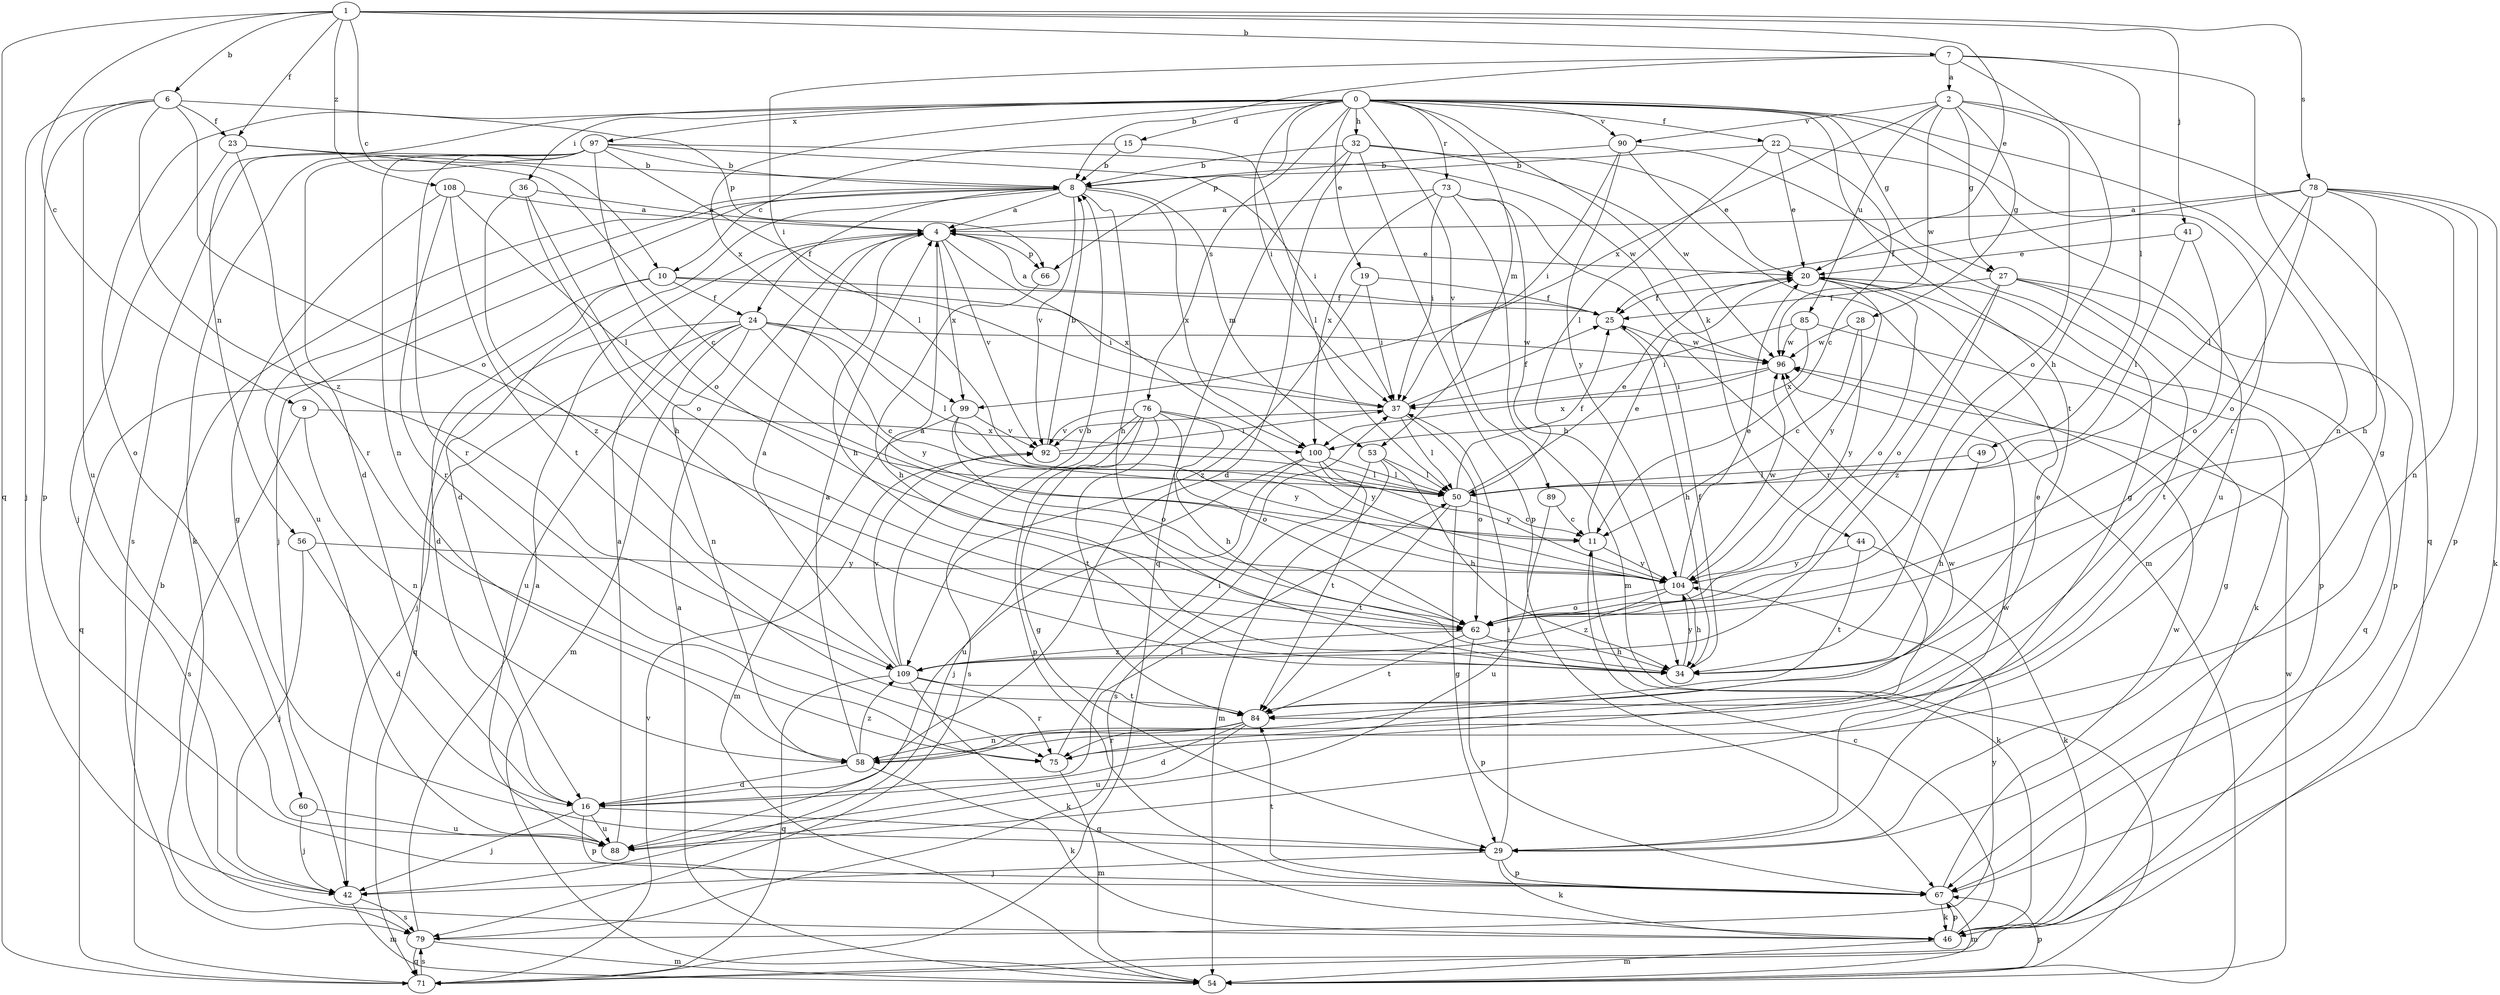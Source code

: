 strict digraph  {
0;
1;
2;
4;
6;
7;
8;
9;
10;
11;
15;
16;
19;
20;
22;
23;
24;
25;
27;
28;
29;
32;
34;
36;
37;
41;
42;
44;
46;
49;
50;
53;
54;
56;
58;
60;
62;
66;
67;
71;
73;
75;
76;
78;
79;
84;
85;
88;
89;
90;
92;
96;
97;
99;
100;
104;
108;
109;
0 -> 15  [label=d];
0 -> 19  [label=e];
0 -> 22  [label=f];
0 -> 27  [label=g];
0 -> 32  [label=h];
0 -> 36  [label=i];
0 -> 37  [label=i];
0 -> 44  [label=k];
0 -> 53  [label=m];
0 -> 56  [label=n];
0 -> 58  [label=n];
0 -> 60  [label=o];
0 -> 66  [label=p];
0 -> 73  [label=r];
0 -> 75  [label=r];
0 -> 76  [label=s];
0 -> 84  [label=t];
0 -> 89  [label=v];
0 -> 90  [label=v];
0 -> 97  [label=x];
0 -> 99  [label=x];
1 -> 6  [label=b];
1 -> 7  [label=b];
1 -> 9  [label=c];
1 -> 10  [label=c];
1 -> 20  [label=e];
1 -> 23  [label=f];
1 -> 41  [label=j];
1 -> 71  [label=q];
1 -> 78  [label=s];
1 -> 108  [label=z];
2 -> 27  [label=g];
2 -> 28  [label=g];
2 -> 62  [label=o];
2 -> 71  [label=q];
2 -> 85  [label=u];
2 -> 90  [label=v];
2 -> 96  [label=w];
2 -> 99  [label=x];
4 -> 20  [label=e];
4 -> 34  [label=h];
4 -> 66  [label=p];
4 -> 92  [label=v];
4 -> 99  [label=x];
4 -> 100  [label=x];
6 -> 23  [label=f];
6 -> 42  [label=j];
6 -> 62  [label=o];
6 -> 66  [label=p];
6 -> 67  [label=p];
6 -> 88  [label=u];
6 -> 109  [label=z];
7 -> 2  [label=a];
7 -> 8  [label=b];
7 -> 29  [label=g];
7 -> 34  [label=h];
7 -> 37  [label=i];
7 -> 49  [label=l];
8 -> 4  [label=a];
8 -> 16  [label=d];
8 -> 24  [label=f];
8 -> 34  [label=h];
8 -> 42  [label=j];
8 -> 53  [label=m];
8 -> 88  [label=u];
8 -> 92  [label=v];
8 -> 100  [label=x];
9 -> 58  [label=n];
9 -> 79  [label=s];
9 -> 100  [label=x];
10 -> 16  [label=d];
10 -> 24  [label=f];
10 -> 25  [label=f];
10 -> 37  [label=i];
10 -> 71  [label=q];
11 -> 20  [label=e];
11 -> 46  [label=k];
11 -> 104  [label=y];
15 -> 8  [label=b];
15 -> 10  [label=c];
15 -> 50  [label=l];
16 -> 29  [label=g];
16 -> 42  [label=j];
16 -> 50  [label=l];
16 -> 67  [label=p];
16 -> 88  [label=u];
19 -> 25  [label=f];
19 -> 37  [label=i];
19 -> 109  [label=z];
20 -> 25  [label=f];
20 -> 46  [label=k];
20 -> 62  [label=o];
20 -> 67  [label=p];
20 -> 104  [label=y];
22 -> 8  [label=b];
22 -> 11  [label=c];
22 -> 20  [label=e];
22 -> 50  [label=l];
22 -> 88  [label=u];
23 -> 8  [label=b];
23 -> 11  [label=c];
23 -> 42  [label=j];
23 -> 75  [label=r];
24 -> 11  [label=c];
24 -> 42  [label=j];
24 -> 50  [label=l];
24 -> 54  [label=m];
24 -> 58  [label=n];
24 -> 71  [label=q];
24 -> 88  [label=u];
24 -> 96  [label=w];
24 -> 104  [label=y];
25 -> 4  [label=a];
25 -> 34  [label=h];
25 -> 96  [label=w];
27 -> 25  [label=f];
27 -> 62  [label=o];
27 -> 67  [label=p];
27 -> 71  [label=q];
27 -> 84  [label=t];
27 -> 109  [label=z];
28 -> 11  [label=c];
28 -> 96  [label=w];
28 -> 104  [label=y];
29 -> 37  [label=i];
29 -> 42  [label=j];
29 -> 46  [label=k];
29 -> 67  [label=p];
29 -> 96  [label=w];
32 -> 8  [label=b];
32 -> 16  [label=d];
32 -> 20  [label=e];
32 -> 67  [label=p];
32 -> 71  [label=q];
32 -> 96  [label=w];
34 -> 25  [label=f];
34 -> 104  [label=y];
36 -> 4  [label=a];
36 -> 34  [label=h];
36 -> 62  [label=o];
36 -> 109  [label=z];
37 -> 25  [label=f];
37 -> 50  [label=l];
37 -> 62  [label=o];
37 -> 92  [label=v];
41 -> 20  [label=e];
41 -> 50  [label=l];
41 -> 62  [label=o];
42 -> 54  [label=m];
42 -> 79  [label=s];
44 -> 46  [label=k];
44 -> 84  [label=t];
44 -> 104  [label=y];
46 -> 11  [label=c];
46 -> 54  [label=m];
46 -> 67  [label=p];
49 -> 34  [label=h];
49 -> 50  [label=l];
50 -> 11  [label=c];
50 -> 20  [label=e];
50 -> 25  [label=f];
50 -> 29  [label=g];
50 -> 84  [label=t];
53 -> 34  [label=h];
53 -> 50  [label=l];
53 -> 54  [label=m];
53 -> 79  [label=s];
54 -> 4  [label=a];
54 -> 67  [label=p];
54 -> 96  [label=w];
56 -> 16  [label=d];
56 -> 42  [label=j];
56 -> 104  [label=y];
58 -> 4  [label=a];
58 -> 16  [label=d];
58 -> 46  [label=k];
58 -> 96  [label=w];
58 -> 109  [label=z];
60 -> 42  [label=j];
60 -> 88  [label=u];
62 -> 4  [label=a];
62 -> 34  [label=h];
62 -> 67  [label=p];
62 -> 84  [label=t];
62 -> 109  [label=z];
66 -> 34  [label=h];
67 -> 46  [label=k];
67 -> 54  [label=m];
67 -> 84  [label=t];
67 -> 96  [label=w];
71 -> 8  [label=b];
71 -> 79  [label=s];
71 -> 92  [label=v];
73 -> 4  [label=a];
73 -> 34  [label=h];
73 -> 37  [label=i];
73 -> 54  [label=m];
73 -> 75  [label=r];
73 -> 100  [label=x];
75 -> 37  [label=i];
75 -> 54  [label=m];
76 -> 29  [label=g];
76 -> 34  [label=h];
76 -> 62  [label=o];
76 -> 67  [label=p];
76 -> 79  [label=s];
76 -> 84  [label=t];
76 -> 92  [label=v];
76 -> 104  [label=y];
78 -> 4  [label=a];
78 -> 25  [label=f];
78 -> 34  [label=h];
78 -> 46  [label=k];
78 -> 50  [label=l];
78 -> 58  [label=n];
78 -> 62  [label=o];
78 -> 67  [label=p];
79 -> 4  [label=a];
79 -> 54  [label=m];
79 -> 71  [label=q];
79 -> 104  [label=y];
84 -> 16  [label=d];
84 -> 20  [label=e];
84 -> 58  [label=n];
84 -> 75  [label=r];
84 -> 88  [label=u];
85 -> 29  [label=g];
85 -> 37  [label=i];
85 -> 96  [label=w];
85 -> 100  [label=x];
88 -> 4  [label=a];
89 -> 11  [label=c];
89 -> 88  [label=u];
90 -> 8  [label=b];
90 -> 29  [label=g];
90 -> 37  [label=i];
90 -> 54  [label=m];
90 -> 104  [label=y];
92 -> 8  [label=b];
92 -> 37  [label=i];
92 -> 50  [label=l];
96 -> 37  [label=i];
96 -> 100  [label=x];
97 -> 8  [label=b];
97 -> 16  [label=d];
97 -> 37  [label=i];
97 -> 46  [label=k];
97 -> 50  [label=l];
97 -> 58  [label=n];
97 -> 62  [label=o];
97 -> 75  [label=r];
97 -> 79  [label=s];
97 -> 96  [label=w];
99 -> 54  [label=m];
99 -> 62  [label=o];
99 -> 92  [label=v];
99 -> 104  [label=y];
100 -> 42  [label=j];
100 -> 50  [label=l];
100 -> 84  [label=t];
100 -> 88  [label=u];
100 -> 104  [label=y];
104 -> 20  [label=e];
104 -> 34  [label=h];
104 -> 62  [label=o];
104 -> 96  [label=w];
104 -> 109  [label=z];
108 -> 4  [label=a];
108 -> 29  [label=g];
108 -> 50  [label=l];
108 -> 75  [label=r];
108 -> 84  [label=t];
109 -> 4  [label=a];
109 -> 8  [label=b];
109 -> 46  [label=k];
109 -> 71  [label=q];
109 -> 75  [label=r];
109 -> 84  [label=t];
109 -> 92  [label=v];
}
